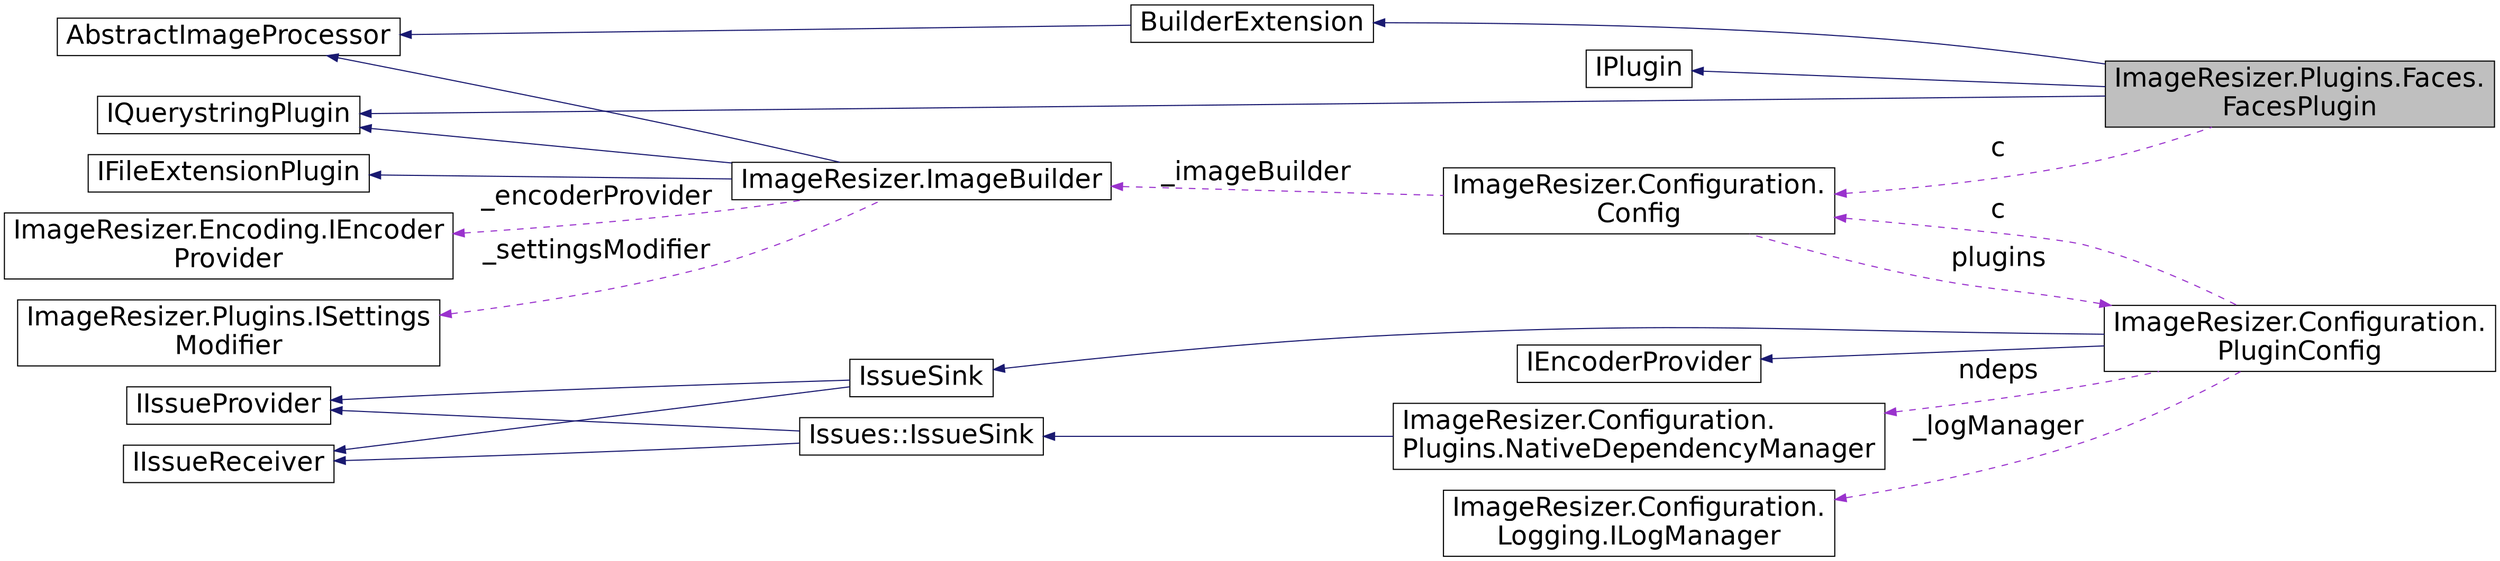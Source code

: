 digraph "ImageResizer.Plugins.Faces.FacesPlugin"
{
  edge [fontname="Helvetica",fontsize="24",labelfontname="Helvetica",labelfontsize="24"];
  node [fontname="Helvetica",fontsize="24",shape=record];
  rankdir="LR";
  Node1 [label="ImageResizer.Plugins.Faces.\lFacesPlugin",height=0.2,width=0.4,color="black", fillcolor="grey75", style="filled" fontcolor="black"];
  Node2 -> Node1 [dir="back",color="midnightblue",fontsize="24",style="solid",fontname="Helvetica"];
  Node2 [label="BuilderExtension",height=0.2,width=0.4,color="black", fillcolor="white", style="filled",URL="$class_image_resizer_1_1_resizing_1_1_builder_extension.html",tooltip="Provides a useable base class that can be used to modify the behavior of ImageBuilder. When registered with an ImageBuilder instance, the ImageBuilder will call the corresponding methods on the extension prior to executing its own methods. "];
  Node3 -> Node2 [dir="back",color="midnightblue",fontsize="24",style="solid",fontname="Helvetica"];
  Node3 [label="AbstractImageProcessor",height=0.2,width=0.4,color="black", fillcolor="white", style="filled",URL="$class_image_resizer_1_1_resizing_1_1_abstract_image_processor.html",tooltip="Not for external use. Inherit from BuilderExtension instead. Dual-purpose base class for both ImageBu..."];
  Node4 -> Node1 [dir="back",color="midnightblue",fontsize="24",style="solid",fontname="Helvetica"];
  Node4 [label="IPlugin",height=0.2,width=0.4,color="black", fillcolor="white", style="filled",URL="$interface_image_resizer_1_1_plugins_1_1_i_plugin.html",tooltip="All plugins must implement this. Enables web.config addition and removal. "];
  Node5 -> Node1 [dir="back",color="midnightblue",fontsize="24",style="solid",fontname="Helvetica"];
  Node5 [label="IQuerystringPlugin",height=0.2,width=0.4,color="black", fillcolor="white", style="filled",URL="$interface_image_resizer_1_1_plugins_1_1_i_querystring_plugin.html",tooltip="For plugins that access the query string (important!) "];
  Node6 -> Node1 [dir="back",color="darkorchid3",fontsize="24",style="dashed",label=" c" ,fontname="Helvetica"];
  Node6 [label="ImageResizer.Configuration.\lConfig",height=0.2,width=0.4,color="black", fillcolor="white", style="filled",URL="$class_image_resizer_1_1_configuration_1_1_config.html"];
  Node7 -> Node6 [dir="back",color="darkorchid3",fontsize="24",style="dashed",label=" _imageBuilder" ,fontname="Helvetica"];
  Node7 [label="ImageResizer.ImageBuilder",height=0.2,width=0.4,color="black", fillcolor="white", style="filled",URL="$class_image_resizer_1_1_image_builder.html",tooltip="Provides methods for generating resized images, and for reading and writing them to disk..."];
  Node3 -> Node7 [dir="back",color="midnightblue",fontsize="24",style="solid",fontname="Helvetica"];
  Node5 -> Node7 [dir="back",color="midnightblue",fontsize="24",style="solid",fontname="Helvetica"];
  Node8 -> Node7 [dir="back",color="midnightblue",fontsize="24",style="solid",fontname="Helvetica"];
  Node8 [label="IFileExtensionPlugin",height=0.2,width=0.4,color="black", fillcolor="white", style="filled",URL="$interface_image_resizer_1_1_plugins_1_1_i_file_extension_plugin.html",tooltip="For plugins that add support for new source file image extensions. "];
  Node9 -> Node7 [dir="back",color="darkorchid3",fontsize="24",style="dashed",label=" _encoderProvider" ,fontname="Helvetica"];
  Node9 [label="ImageResizer.Encoding.IEncoder\lProvider",height=0.2,width=0.4,color="black", fillcolor="white", style="filled",URL="$interface_image_resizer_1_1_encoding_1_1_i_encoder_provider.html",tooltip="A provider (or selector) of IEncoder instances. "];
  Node10 -> Node7 [dir="back",color="darkorchid3",fontsize="24",style="dashed",label=" _settingsModifier" ,fontname="Helvetica"];
  Node10 [label="ImageResizer.Plugins.ISettings\lModifier",height=0.2,width=0.4,color="black", fillcolor="white", style="filled",URL="$interface_image_resizer_1_1_plugins_1_1_i_settings_modifier.html",tooltip="Provides a way to modify settings before they reach the managed API. Does not execute early enough to..."];
  Node11 -> Node6 [dir="back",color="darkorchid3",fontsize="24",style="dashed",label=" plugins" ,fontname="Helvetica"];
  Node11 [label="ImageResizer.Configuration.\lPluginConfig",height=0.2,width=0.4,color="black", fillcolor="white", style="filled",URL="$class_image_resizer_1_1_configuration_1_1_plugin_config.html",tooltip="Provides thread-safe access to plugin addition, removal, and querying methods "];
  Node12 -> Node11 [dir="back",color="midnightblue",fontsize="24",style="solid",fontname="Helvetica"];
  Node12 [label="IssueSink",height=0.2,width=0.4,color="black", fillcolor="white", style="filled",URL="$class_image_resizer_1_1_configuration_1_1_issues_1_1_issue_sink.html"];
  Node13 -> Node12 [dir="back",color="midnightblue",fontsize="24",style="solid",fontname="Helvetica"];
  Node13 [label="IIssueProvider",height=0.2,width=0.4,color="black", fillcolor="white", style="filled",URL="$interface_image_resizer_1_1_configuration_1_1_issues_1_1_i_issue_provider.html"];
  Node14 -> Node12 [dir="back",color="midnightblue",fontsize="24",style="solid",fontname="Helvetica"];
  Node14 [label="IIssueReceiver",height=0.2,width=0.4,color="black", fillcolor="white", style="filled",URL="$interface_image_resizer_1_1_configuration_1_1_issues_1_1_i_issue_receiver.html"];
  Node15 -> Node11 [dir="back",color="midnightblue",fontsize="24",style="solid",fontname="Helvetica"];
  Node15 [label="IEncoderProvider",height=0.2,width=0.4,color="black", fillcolor="white", style="filled",URL="$interface_image_resizer_1_1_encoding_1_1_i_encoder_provider.html",tooltip="A provider (or selector) of IEncoder instances. "];
  Node6 -> Node11 [dir="back",color="darkorchid3",fontsize="24",style="dashed",label=" c" ,fontname="Helvetica"];
  Node16 -> Node11 [dir="back",color="darkorchid3",fontsize="24",style="dashed",label=" ndeps" ,fontname="Helvetica"];
  Node16 [label="ImageResizer.Configuration.\lPlugins.NativeDependencyManager",height=0.2,width=0.4,color="black", fillcolor="white", style="filled",URL="$class_image_resizer_1_1_configuration_1_1_plugins_1_1_native_dependency_manager.html",tooltip="Provides automatic download of native dependencies (which VS doesn&#39;t see). Gets the correct bitness a..."];
  Node17 -> Node16 [dir="back",color="midnightblue",fontsize="24",style="solid",fontname="Helvetica"];
  Node17 [label="Issues::IssueSink",height=0.2,width=0.4,color="black", fillcolor="white", style="filled",URL="$class_image_resizer_1_1_configuration_1_1_issues_1_1_issue_sink.html"];
  Node13 -> Node17 [dir="back",color="midnightblue",fontsize="24",style="solid",fontname="Helvetica"];
  Node14 -> Node17 [dir="back",color="midnightblue",fontsize="24",style="solid",fontname="Helvetica"];
  Node18 -> Node11 [dir="back",color="darkorchid3",fontsize="24",style="dashed",label=" _logManager" ,fontname="Helvetica"];
  Node18 [label="ImageResizer.Configuration.\lLogging.ILogManager",height=0.2,width=0.4,color="black", fillcolor="white", style="filled",URL="$interface_image_resizer_1_1_configuration_1_1_logging_1_1_i_log_manager.html"];
}
